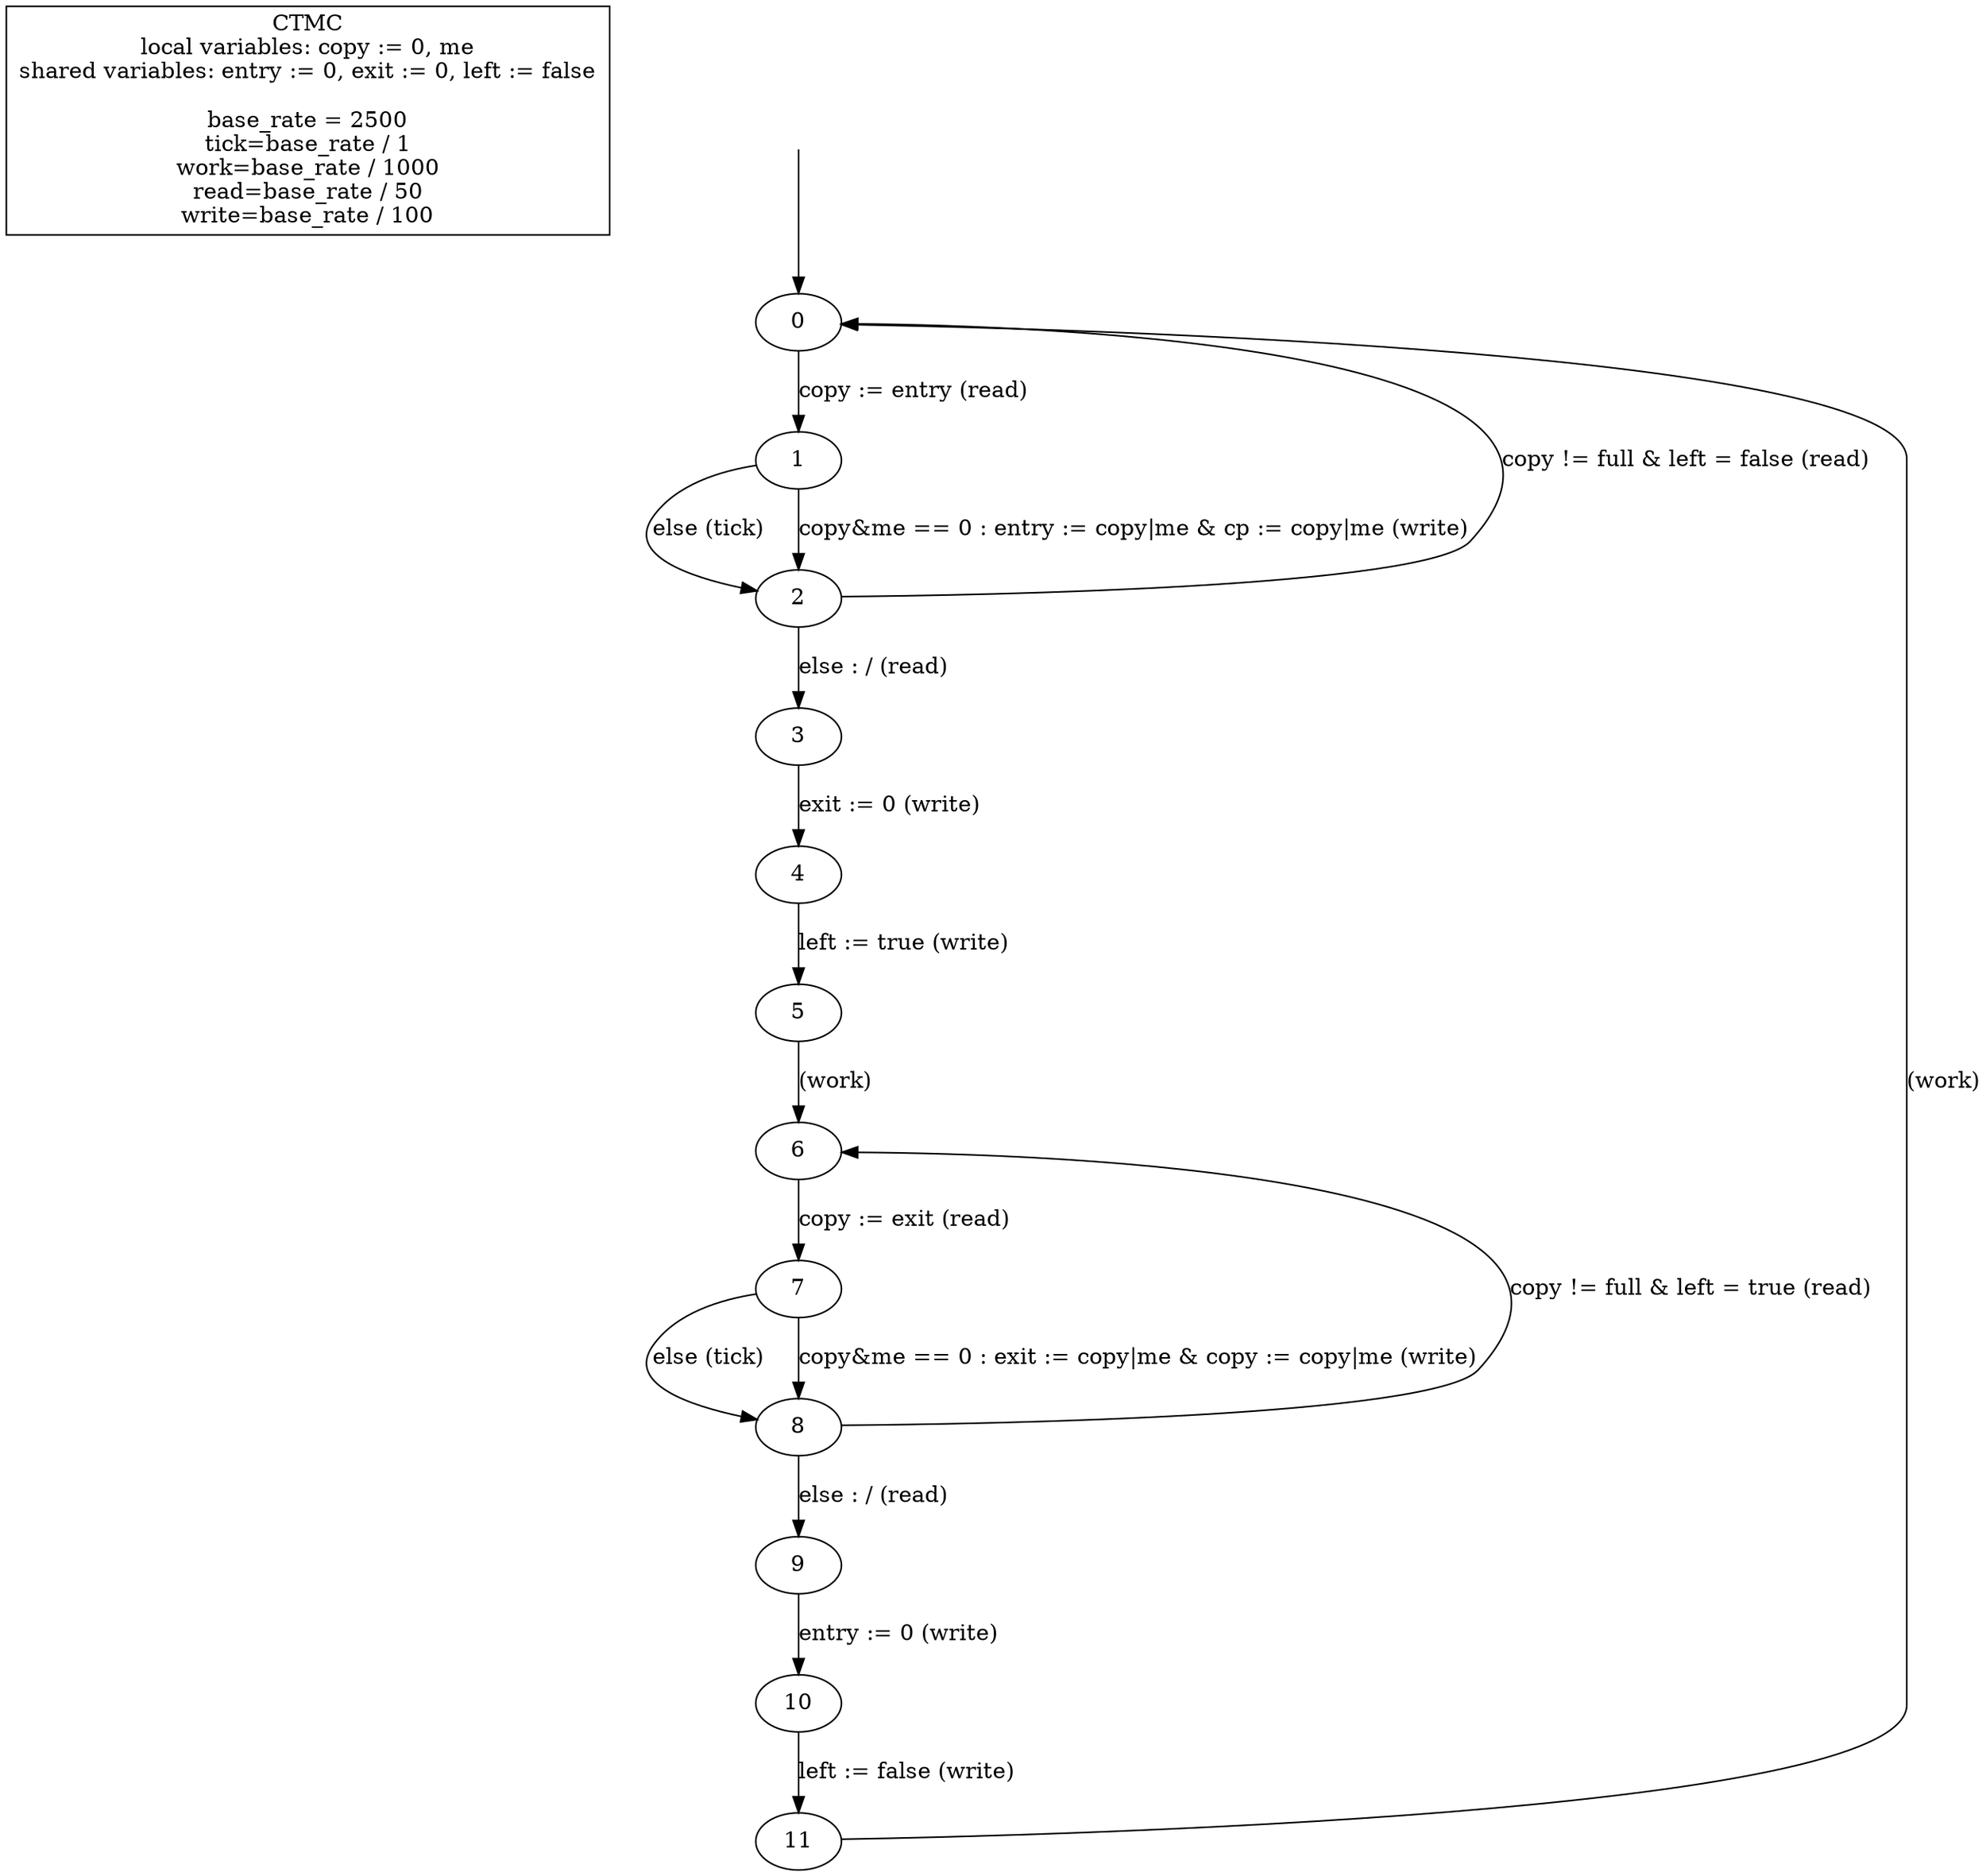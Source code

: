 digraph {

	"CTMC\nlocal variables: copy := 0, me\nshared variables: entry := 0, exit := 0, left := false\n\nbase_rate = 2500\ntick=base_rate / 1\nwork=base_rate / 1000\nread=base_rate / 50\nwrite=base_rate / 100" [nojustify=true, shape=box]

	initial_state_source [style=invis]
	initial_state_source -> "0"

	"0" -> "1" [weight=10, label="copy := entry (read)"]
	"1" -> "2" [label="else (tick)"]
	"1" -> "2" [weight=10, label="copy&me == 0 : entry := copy|me & cp := copy|me (write)"]

	"2" -> "0" [label="copy != full & left = false (read)"]
	"2" -> "3" [weight=10, label="else : / (read)"]
	"3" -> "4" [weight=10, label="exit := 0 (write)"]
	"4" -> "5" [weight=10, label="left := true (write)"]

	"5" -> "6" [weight=10, label="(work)"]

	"6" -> "7" [weight=10, label="copy := exit (read)"]
	"7" -> "8" [label="else (tick)"]
	"7" -> "8" [weight=10, label="copy&me == 0 : exit := copy|me & copy := copy|me (write)"]

	"8" -> "6" [label="copy != full & left = true (read)"]
	"8" -> "9" [weight=10, label="else : / (read)"]
	"9" -> "10" [weight=10, label="entry := 0 (write)"]
	"10" -> "11" [weight=10, label="left := false (write)"]

	"11" -> "0" [label="(work)"]
}

